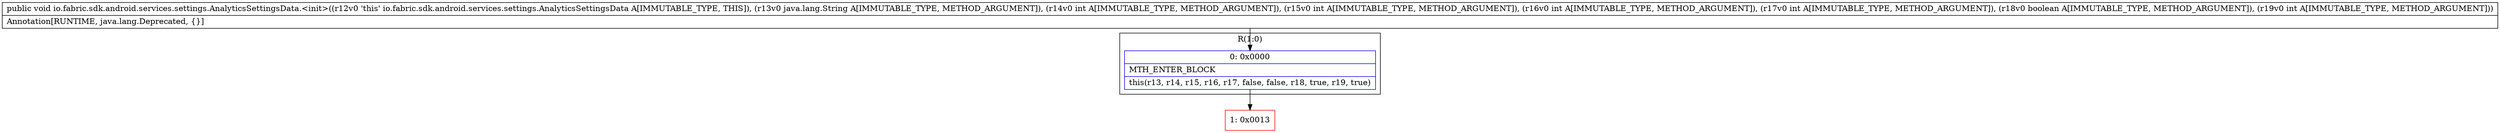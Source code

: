 digraph "CFG forio.fabric.sdk.android.services.settings.AnalyticsSettingsData.\<init\>(Ljava\/lang\/String;IIIIZI)V" {
subgraph cluster_Region_1850039826 {
label = "R(1:0)";
node [shape=record,color=blue];
Node_0 [shape=record,label="{0\:\ 0x0000|MTH_ENTER_BLOCK\l|this(r13, r14, r15, r16, r17, false, false, r18, true, r19, true)\l}"];
}
Node_1 [shape=record,color=red,label="{1\:\ 0x0013}"];
MethodNode[shape=record,label="{public void io.fabric.sdk.android.services.settings.AnalyticsSettingsData.\<init\>((r12v0 'this' io.fabric.sdk.android.services.settings.AnalyticsSettingsData A[IMMUTABLE_TYPE, THIS]), (r13v0 java.lang.String A[IMMUTABLE_TYPE, METHOD_ARGUMENT]), (r14v0 int A[IMMUTABLE_TYPE, METHOD_ARGUMENT]), (r15v0 int A[IMMUTABLE_TYPE, METHOD_ARGUMENT]), (r16v0 int A[IMMUTABLE_TYPE, METHOD_ARGUMENT]), (r17v0 int A[IMMUTABLE_TYPE, METHOD_ARGUMENT]), (r18v0 boolean A[IMMUTABLE_TYPE, METHOD_ARGUMENT]), (r19v0 int A[IMMUTABLE_TYPE, METHOD_ARGUMENT]))  | Annotation[RUNTIME, java.lang.Deprecated, \{\}]\l}"];
MethodNode -> Node_0;
Node_0 -> Node_1;
}

